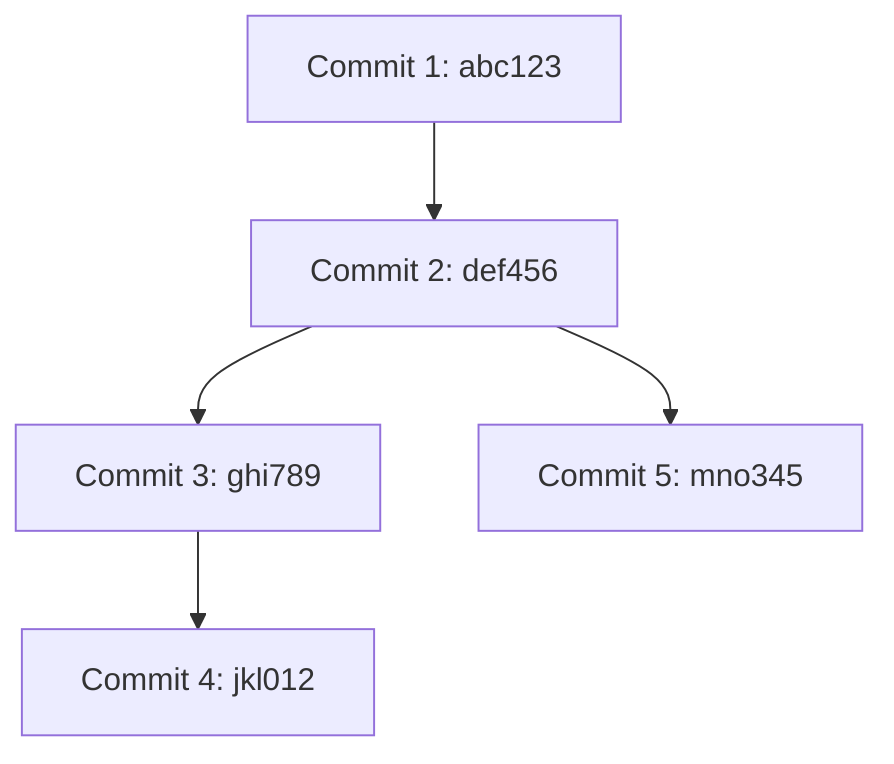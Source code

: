 graph TD
    Commit1[Commit 1: abc123] --> Commit2[Commit 2: def456]
    Commit2[Commit 2: def456] --> Commit3[Commit 3: ghi789]
    Commit3[Commit 3: ghi789] --> Commit4[Commit 4: jkl012]
    Commit2[Commit 2: def456] --> Commit5[Commit 5: mno345]